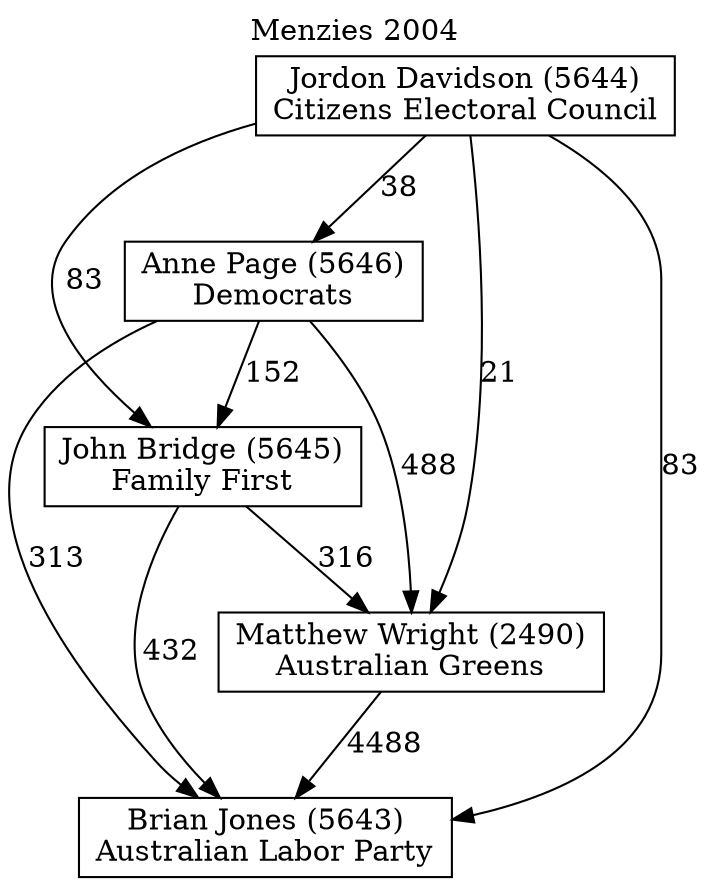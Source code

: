 // House preference flow
digraph "Brian Jones (5643)_Menzies_2004" {
	graph [label="Menzies 2004" labelloc=t mclimit=10]
	node [shape=box]
	"Brian Jones (5643)" [label="Brian Jones (5643)
Australian Labor Party"]
	"Matthew Wright (2490)" [label="Matthew Wright (2490)
Australian Greens"]
	"John Bridge (5645)" [label="John Bridge (5645)
Family First"]
	"Anne Page (5646)" [label="Anne Page (5646)
Democrats"]
	"Jordon Davidson (5644)" [label="Jordon Davidson (5644)
Citizens Electoral Council"]
	"Matthew Wright (2490)" -> "Brian Jones (5643)" [label=4488]
	"John Bridge (5645)" -> "Matthew Wright (2490)" [label=316]
	"Anne Page (5646)" -> "John Bridge (5645)" [label=152]
	"Jordon Davidson (5644)" -> "Anne Page (5646)" [label=38]
	"John Bridge (5645)" -> "Brian Jones (5643)" [label=432]
	"Anne Page (5646)" -> "Brian Jones (5643)" [label=313]
	"Jordon Davidson (5644)" -> "Brian Jones (5643)" [label=83]
	"Jordon Davidson (5644)" -> "John Bridge (5645)" [label=83]
	"Anne Page (5646)" -> "Matthew Wright (2490)" [label=488]
	"Jordon Davidson (5644)" -> "Matthew Wright (2490)" [label=21]
}
